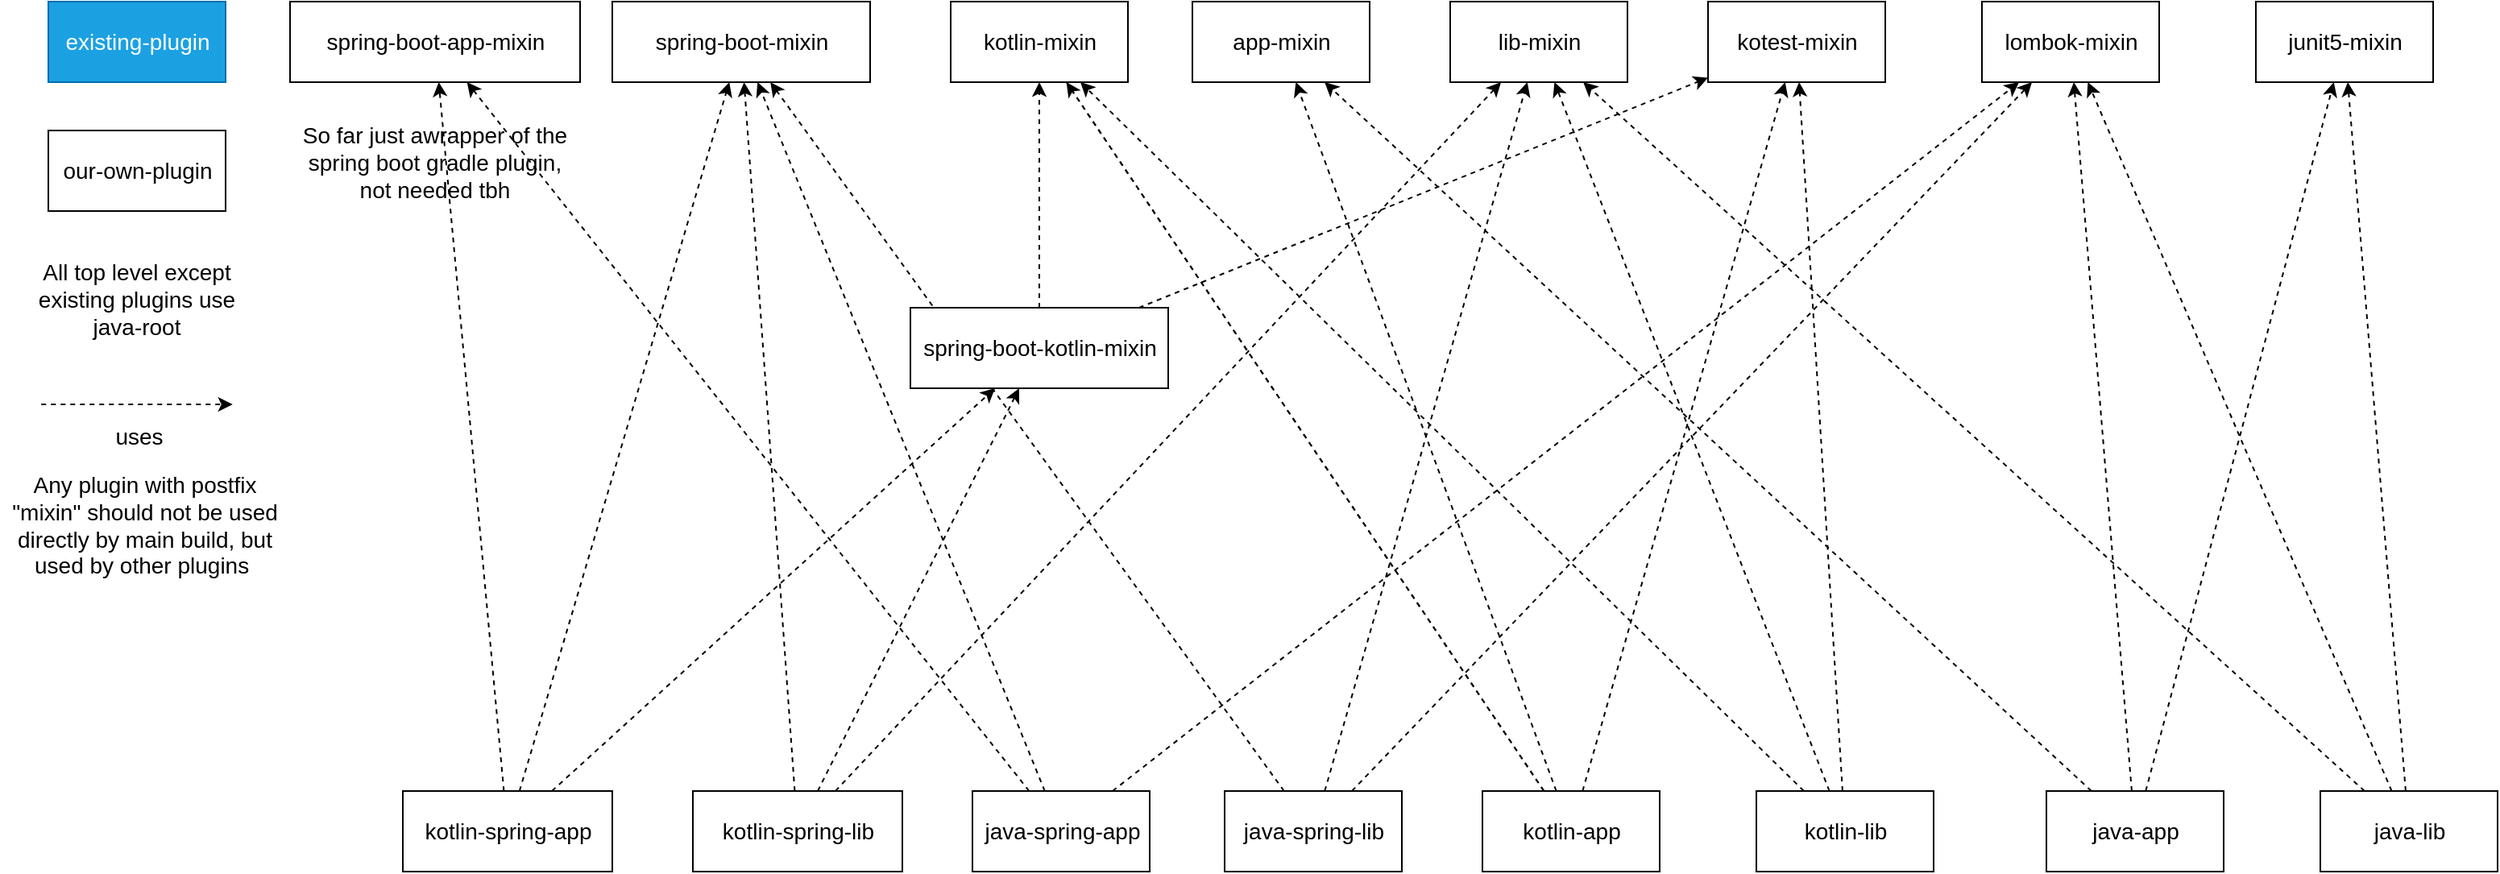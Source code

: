 <mxfile version="20.5.2" type="device"><diagram id="C5RBs43oDa-KdzZeNtuy" name="Original"><mxGraphModel dx="1365" dy="819" grid="1" gridSize="10" guides="1" tooltips="1" connect="1" arrows="1" fold="1" page="1" pageScale="1" pageWidth="827" pageHeight="1169" math="0" shadow="0"><root><mxCell id="WIyWlLk6GJQsqaUBKTNV-0"/><mxCell id="WIyWlLk6GJQsqaUBKTNV-1" parent="WIyWlLk6GJQsqaUBKTNV-0"/><mxCell id="U13rLyC3ijpVnZe6wkK2-4" value="So far just awrapper of the&lt;br&gt;spring boot gradle plugin, not needed tbh" style="text;html=1;strokeColor=none;fillColor=none;align=center;verticalAlign=middle;whiteSpace=wrap;rounded=0;fontFamily=Helvetica;fontSize=14;fontColor=default;" vertex="1" parent="WIyWlLk6GJQsqaUBKTNV-1"><mxGeometry x="185" y="90" width="170" height="60" as="geometry"/></mxCell><mxCell id="raQsjvOIOzGQ7u1p56Rl-12" style="rounded=0;orthogonalLoop=1;jettySize=auto;html=1;dashed=1;fontSize=14;" parent="WIyWlLk6GJQsqaUBKTNV-1" source="raQsjvOIOzGQ7u1p56Rl-2" target="raQsjvOIOzGQ7u1p56Rl-8" edge="1"><mxGeometry relative="1" as="geometry"/></mxCell><mxCell id="raQsjvOIOzGQ7u1p56Rl-14" style="rounded=0;orthogonalLoop=1;jettySize=auto;html=1;dashed=1;fontSize=14;" parent="WIyWlLk6GJQsqaUBKTNV-1" source="raQsjvOIOzGQ7u1p56Rl-2" target="raQsjvOIOzGQ7u1p56Rl-6" edge="1"><mxGeometry relative="1" as="geometry"/></mxCell><mxCell id="raQsjvOIOzGQ7u1p56Rl-68" style="edgeStyle=none;rounded=0;orthogonalLoop=1;jettySize=auto;html=1;dashed=1;fontSize=14;" parent="WIyWlLk6GJQsqaUBKTNV-1" source="raQsjvOIOzGQ7u1p56Rl-2" target="raQsjvOIOzGQ7u1p56Rl-17" edge="1"><mxGeometry relative="1" as="geometry"/></mxCell><mxCell id="raQsjvOIOzGQ7u1p56Rl-2" value="java-app" style="html=1;fontSize=14;" parent="WIyWlLk6GJQsqaUBKTNV-1" vertex="1"><mxGeometry x="1270" y="510" width="110" height="50" as="geometry"/></mxCell><mxCell id="raQsjvOIOzGQ7u1p56Rl-15" style="rounded=0;orthogonalLoop=1;jettySize=auto;html=1;dashed=1;fontSize=14;" parent="WIyWlLk6GJQsqaUBKTNV-1" source="raQsjvOIOzGQ7u1p56Rl-3" target="raQsjvOIOzGQ7u1p56Rl-8" edge="1"><mxGeometry relative="1" as="geometry"/></mxCell><mxCell id="raQsjvOIOzGQ7u1p56Rl-16" style="rounded=0;orthogonalLoop=1;jettySize=auto;html=1;dashed=1;fontSize=14;" parent="WIyWlLk6GJQsqaUBKTNV-1" source="raQsjvOIOzGQ7u1p56Rl-3" target="raQsjvOIOzGQ7u1p56Rl-6" edge="1"><mxGeometry relative="1" as="geometry"/></mxCell><mxCell id="raQsjvOIOzGQ7u1p56Rl-22" style="rounded=0;orthogonalLoop=1;jettySize=auto;html=1;dashed=1;fontSize=14;" parent="WIyWlLk6GJQsqaUBKTNV-1" source="raQsjvOIOzGQ7u1p56Rl-3" target="raQsjvOIOzGQ7u1p56Rl-18" edge="1"><mxGeometry relative="1" as="geometry"/></mxCell><mxCell id="raQsjvOIOzGQ7u1p56Rl-3" value="java-lib" style="html=1;fontSize=14;" parent="WIyWlLk6GJQsqaUBKTNV-1" vertex="1"><mxGeometry x="1440" y="510" width="110" height="50" as="geometry"/></mxCell><mxCell id="raQsjvOIOzGQ7u1p56Rl-6" value="junit5-mixin" style="html=1;fontSize=14;" parent="WIyWlLk6GJQsqaUBKTNV-1" vertex="1"><mxGeometry x="1400" y="20" width="110" height="50" as="geometry"/></mxCell><mxCell id="raQsjvOIOzGQ7u1p56Rl-8" value="lombok-mixin" style="html=1;fontSize=14;" parent="WIyWlLk6GJQsqaUBKTNV-1" vertex="1"><mxGeometry x="1230" y="20" width="110" height="50" as="geometry"/></mxCell><mxCell id="raQsjvOIOzGQ7u1p56Rl-17" value="app-mixin" style="html=1;fontSize=14;" parent="WIyWlLk6GJQsqaUBKTNV-1" vertex="1"><mxGeometry x="740" y="20" width="110" height="50" as="geometry"/></mxCell><mxCell id="raQsjvOIOzGQ7u1p56Rl-18" value="lib-mixin" style="html=1;fontSize=14;" parent="WIyWlLk6GJQsqaUBKTNV-1" vertex="1"><mxGeometry x="900" y="20" width="110" height="50" as="geometry"/></mxCell><mxCell id="raQsjvOIOzGQ7u1p56Rl-24" value="All top level except existing plugins use java-root" style="text;html=1;strokeColor=none;fillColor=none;align=center;verticalAlign=middle;whiteSpace=wrap;rounded=0;fontSize=14;" parent="WIyWlLk6GJQsqaUBKTNV-1" vertex="1"><mxGeometry x="10" y="180" width="150" height="50" as="geometry"/></mxCell><mxCell id="raQsjvOIOzGQ7u1p56Rl-29" style="rounded=0;orthogonalLoop=1;jettySize=auto;html=1;dashed=1;fontSize=14;" parent="WIyWlLk6GJQsqaUBKTNV-1" source="raQsjvOIOzGQ7u1p56Rl-27" target="raQsjvOIOzGQ7u1p56Rl-25" edge="1"><mxGeometry relative="1" as="geometry"/></mxCell><mxCell id="raQsjvOIOzGQ7u1p56Rl-66" style="edgeStyle=none;rounded=0;orthogonalLoop=1;jettySize=auto;html=1;dashed=1;fontSize=14;" parent="WIyWlLk6GJQsqaUBKTNV-1" source="raQsjvOIOzGQ7u1p56Rl-27" target="raQsjvOIOzGQ7u1p56Rl-17" edge="1"><mxGeometry relative="1" as="geometry"/></mxCell><mxCell id="raQsjvOIOzGQ7u1p56Rl-82" style="edgeStyle=none;rounded=0;orthogonalLoop=1;jettySize=auto;html=1;dashed=1;fontSize=14;" parent="WIyWlLk6GJQsqaUBKTNV-1" source="raQsjvOIOzGQ7u1p56Rl-27" target="raQsjvOIOzGQ7u1p56Rl-80" edge="1"><mxGeometry relative="1" as="geometry"/></mxCell><mxCell id="raQsjvOIOzGQ7u1p56Rl-27" value="kotlin-app" style="html=1;fontSize=14;" parent="WIyWlLk6GJQsqaUBKTNV-1" vertex="1"><mxGeometry x="920" y="510" width="110" height="50" as="geometry"/></mxCell><mxCell id="raQsjvOIOzGQ7u1p56Rl-30" style="rounded=0;orthogonalLoop=1;jettySize=auto;html=1;dashed=1;fontSize=14;" parent="WIyWlLk6GJQsqaUBKTNV-1" source="raQsjvOIOzGQ7u1p56Rl-28" target="raQsjvOIOzGQ7u1p56Rl-25" edge="1"><mxGeometry relative="1" as="geometry"/></mxCell><mxCell id="raQsjvOIOzGQ7u1p56Rl-34" style="rounded=0;orthogonalLoop=1;jettySize=auto;html=1;dashed=1;fontSize=14;" parent="WIyWlLk6GJQsqaUBKTNV-1" source="raQsjvOIOzGQ7u1p56Rl-28" target="raQsjvOIOzGQ7u1p56Rl-18" edge="1"><mxGeometry relative="1" as="geometry"/></mxCell><mxCell id="raQsjvOIOzGQ7u1p56Rl-83" style="edgeStyle=none;rounded=0;orthogonalLoop=1;jettySize=auto;html=1;dashed=1;fontSize=14;" parent="WIyWlLk6GJQsqaUBKTNV-1" source="raQsjvOIOzGQ7u1p56Rl-28" target="raQsjvOIOzGQ7u1p56Rl-80" edge="1"><mxGeometry relative="1" as="geometry"/></mxCell><mxCell id="raQsjvOIOzGQ7u1p56Rl-28" value="kotlin-lib" style="html=1;fontSize=14;" parent="WIyWlLk6GJQsqaUBKTNV-1" vertex="1"><mxGeometry x="1090" y="510" width="110" height="50" as="geometry"/></mxCell><mxCell id="raQsjvOIOzGQ7u1p56Rl-37" style="rounded=0;orthogonalLoop=1;jettySize=auto;html=1;dashed=1;fontSize=14;" parent="WIyWlLk6GJQsqaUBKTNV-1" source="raQsjvOIOzGQ7u1p56Rl-35" target="raQsjvOIOzGQ7u1p56Rl-8" edge="1"><mxGeometry relative="1" as="geometry"/></mxCell><mxCell id="raQsjvOIOzGQ7u1p56Rl-63" style="rounded=0;orthogonalLoop=1;jettySize=auto;html=1;dashed=1;fontSize=14;" parent="WIyWlLk6GJQsqaUBKTNV-1" source="raQsjvOIOzGQ7u1p56Rl-35" target="ZStENgd4W3VJ9Ewi2s_1-3" edge="1"><mxGeometry relative="1" as="geometry"/></mxCell><mxCell id="U13rLyC3ijpVnZe6wkK2-3" style="edgeStyle=none;shape=connector;rounded=0;orthogonalLoop=1;jettySize=auto;html=1;dashed=1;labelBackgroundColor=default;strokeColor=default;fontFamily=Helvetica;fontSize=14;fontColor=default;endArrow=classic;" edge="1" parent="WIyWlLk6GJQsqaUBKTNV-1" source="raQsjvOIOzGQ7u1p56Rl-35" target="raQsjvOIOzGQ7u1p56Rl-55"><mxGeometry relative="1" as="geometry"/></mxCell><mxCell id="raQsjvOIOzGQ7u1p56Rl-35" value="java-spring-app" style="html=1;fontSize=14;" parent="WIyWlLk6GJQsqaUBKTNV-1" vertex="1"><mxGeometry x="603.5" y="510" width="110" height="50" as="geometry"/></mxCell><mxCell id="raQsjvOIOzGQ7u1p56Rl-40" style="rounded=0;orthogonalLoop=1;jettySize=auto;html=1;dashed=1;fontSize=14;" parent="WIyWlLk6GJQsqaUBKTNV-1" source="raQsjvOIOzGQ7u1p56Rl-39" target="raQsjvOIOzGQ7u1p56Rl-55" edge="1"><mxGeometry relative="1" as="geometry"><mxPoint x="535.417" y="260" as="targetPoint"/></mxGeometry></mxCell><mxCell id="raQsjvOIOzGQ7u1p56Rl-43" style="rounded=0;orthogonalLoop=1;jettySize=auto;html=1;dashed=1;fontSize=14;" parent="WIyWlLk6GJQsqaUBKTNV-1" source="raQsjvOIOzGQ7u1p56Rl-39" target="raQsjvOIOzGQ7u1p56Rl-8" edge="1"><mxGeometry relative="1" as="geometry"/></mxCell><mxCell id="raQsjvOIOzGQ7u1p56Rl-39" value="java-spring-lib" style="html=1;fontSize=14;" parent="WIyWlLk6GJQsqaUBKTNV-1" vertex="1"><mxGeometry x="760" y="510" width="110" height="50" as="geometry"/></mxCell><mxCell id="raQsjvOIOzGQ7u1p56Rl-75" style="edgeStyle=none;rounded=0;orthogonalLoop=1;jettySize=auto;html=1;dashed=1;fontSize=14;" parent="WIyWlLk6GJQsqaUBKTNV-1" source="raQsjvOIOzGQ7u1p56Rl-45" target="raQsjvOIOzGQ7u1p56Rl-72" edge="1"><mxGeometry relative="1" as="geometry"/></mxCell><mxCell id="U13rLyC3ijpVnZe6wkK2-2" style="edgeStyle=none;rounded=0;orthogonalLoop=1;jettySize=auto;html=1;fontSize=14;dashed=1;" edge="1" parent="WIyWlLk6GJQsqaUBKTNV-1" source="raQsjvOIOzGQ7u1p56Rl-45" target="raQsjvOIOzGQ7u1p56Rl-55"><mxGeometry relative="1" as="geometry"/></mxCell><mxCell id="U13rLyC3ijpVnZe6wkK2-6" style="edgeStyle=none;shape=connector;rounded=0;orthogonalLoop=1;jettySize=auto;html=1;dashed=1;labelBackgroundColor=default;strokeColor=default;fontFamily=Helvetica;fontSize=14;fontColor=default;endArrow=classic;" edge="1" parent="WIyWlLk6GJQsqaUBKTNV-1" source="raQsjvOIOzGQ7u1p56Rl-45" target="ZStENgd4W3VJ9Ewi2s_1-3"><mxGeometry relative="1" as="geometry"/></mxCell><mxCell id="raQsjvOIOzGQ7u1p56Rl-45" value="kotlin-spring-app" style="html=1;fontSize=14;" parent="WIyWlLk6GJQsqaUBKTNV-1" vertex="1"><mxGeometry x="250" y="510" width="130" height="50" as="geometry"/></mxCell><mxCell id="raQsjvOIOzGQ7u1p56Rl-67" style="edgeStyle=none;rounded=0;orthogonalLoop=1;jettySize=auto;html=1;dashed=1;fontSize=14;" parent="WIyWlLk6GJQsqaUBKTNV-1" source="raQsjvOIOzGQ7u1p56Rl-46" target="raQsjvOIOzGQ7u1p56Rl-55" edge="1"><mxGeometry relative="1" as="geometry"><mxPoint x="508.75" y="260" as="targetPoint"/></mxGeometry></mxCell><mxCell id="raQsjvOIOzGQ7u1p56Rl-76" style="edgeStyle=none;rounded=0;orthogonalLoop=1;jettySize=auto;html=1;dashed=1;fontSize=14;" parent="WIyWlLk6GJQsqaUBKTNV-1" source="raQsjvOIOzGQ7u1p56Rl-46" target="raQsjvOIOzGQ7u1p56Rl-72" edge="1"><mxGeometry relative="1" as="geometry"/></mxCell><mxCell id="raQsjvOIOzGQ7u1p56Rl-46" value="kotlin-spring-lib" style="html=1;fontSize=14;" parent="WIyWlLk6GJQsqaUBKTNV-1" vertex="1"><mxGeometry x="430" y="510" width="130" height="50" as="geometry"/></mxCell><mxCell id="raQsjvOIOzGQ7u1p56Rl-55" value="spring-boot-mixin" style="html=1;fontSize=14;" parent="WIyWlLk6GJQsqaUBKTNV-1" vertex="1"><mxGeometry x="380" y="20" width="160" height="50" as="geometry"/></mxCell><mxCell id="raQsjvOIOzGQ7u1p56Rl-58" style="rounded=0;orthogonalLoop=1;jettySize=auto;html=1;dashed=1;fontSize=14;" parent="WIyWlLk6GJQsqaUBKTNV-1" source="raQsjvOIOzGQ7u1p56Rl-46" target="raQsjvOIOzGQ7u1p56Rl-18" edge="1"><mxGeometry relative="1" as="geometry"><mxPoint x="478.421" y="210" as="sourcePoint"/></mxGeometry></mxCell><mxCell id="raQsjvOIOzGQ7u1p56Rl-60" style="rounded=0;orthogonalLoop=1;jettySize=auto;html=1;dashed=1;fontSize=14;" parent="WIyWlLk6GJQsqaUBKTNV-1" source="raQsjvOIOzGQ7u1p56Rl-39" target="raQsjvOIOzGQ7u1p56Rl-18" edge="1"><mxGeometry relative="1" as="geometry"><mxPoint x="544.474" y="210" as="sourcePoint"/></mxGeometry></mxCell><mxCell id="raQsjvOIOzGQ7u1p56Rl-25" value="kotlin-mixin" style="html=1;fontSize=14;" parent="WIyWlLk6GJQsqaUBKTNV-1" vertex="1"><mxGeometry x="590" y="20" width="110" height="50" as="geometry"/></mxCell><mxCell id="raQsjvOIOzGQ7u1p56Rl-64" value="" style="rounded=0;orthogonalLoop=1;jettySize=auto;html=1;dashed=1;fontSize=14;endArrow=none;" parent="WIyWlLk6GJQsqaUBKTNV-1" source="raQsjvOIOzGQ7u1p56Rl-27" target="raQsjvOIOzGQ7u1p56Rl-25" edge="1"><mxGeometry relative="1" as="geometry"><mxPoint x="532.059" y="530" as="sourcePoint"/><mxPoint x="477.941" y="70" as="targetPoint"/></mxGeometry></mxCell><mxCell id="raQsjvOIOzGQ7u1p56Rl-74" style="edgeStyle=none;rounded=0;orthogonalLoop=1;jettySize=auto;html=1;dashed=1;fontSize=14;" parent="WIyWlLk6GJQsqaUBKTNV-1" source="raQsjvOIOzGQ7u1p56Rl-72" target="raQsjvOIOzGQ7u1p56Rl-25" edge="1"><mxGeometry relative="1" as="geometry"/></mxCell><mxCell id="raQsjvOIOzGQ7u1p56Rl-81" style="edgeStyle=none;rounded=0;orthogonalLoop=1;jettySize=auto;html=1;dashed=1;fontSize=14;" parent="WIyWlLk6GJQsqaUBKTNV-1" source="raQsjvOIOzGQ7u1p56Rl-72" target="raQsjvOIOzGQ7u1p56Rl-80" edge="1"><mxGeometry relative="1" as="geometry"/></mxCell><mxCell id="raQsjvOIOzGQ7u1p56Rl-72" value="spring-boot-kotlin-mixin" style="html=1;fontSize=14;" parent="WIyWlLk6GJQsqaUBKTNV-1" vertex="1"><mxGeometry x="565" y="210" width="160" height="50" as="geometry"/></mxCell><mxCell id="raQsjvOIOzGQ7u1p56Rl-77" style="rounded=0;orthogonalLoop=1;jettySize=auto;html=1;dashed=1;fontSize=14;" parent="WIyWlLk6GJQsqaUBKTNV-1" edge="1"><mxGeometry relative="1" as="geometry"><mxPoint x="25.63" y="270" as="sourcePoint"/><mxPoint x="144.38" y="270" as="targetPoint"/></mxGeometry></mxCell><mxCell id="raQsjvOIOzGQ7u1p56Rl-78" value="uses" style="edgeLabel;html=1;align=center;verticalAlign=middle;resizable=0;points=[];fontSize=14;" parent="raQsjvOIOzGQ7u1p56Rl-77" vertex="1" connectable="0"><mxGeometry x="0.15" y="-1" relative="1" as="geometry"><mxPoint x="-8" y="19" as="offset"/></mxGeometry></mxCell><mxCell id="raQsjvOIOzGQ7u1p56Rl-80" value="kotest-mixin" style="html=1;fontSize=14;" parent="WIyWlLk6GJQsqaUBKTNV-1" vertex="1"><mxGeometry x="1060" y="20" width="110" height="50" as="geometry"/></mxCell><mxCell id="VuP8gwxUQHvPvyphuHZh-0" value="existing-plugin" style="html=1;fontSize=14;fillColor=#1ba1e2;fontColor=#ffffff;strokeColor=#006EAF;" parent="WIyWlLk6GJQsqaUBKTNV-1" vertex="1"><mxGeometry x="30" y="20" width="110" height="50" as="geometry"/></mxCell><mxCell id="VuP8gwxUQHvPvyphuHZh-1" value="our-own-plugin" style="html=1;fontSize=14;" parent="WIyWlLk6GJQsqaUBKTNV-1" vertex="1"><mxGeometry x="30" y="100" width="110" height="50" as="geometry"/></mxCell><mxCell id="_B-cAE7zD9uw-gYqAtsZ-0" value="Any plugin with postfix &quot;mixin&quot; should not be used directly by main build, but used by other plugins&amp;nbsp;" style="text;html=1;strokeColor=none;fillColor=none;align=center;verticalAlign=middle;whiteSpace=wrap;rounded=0;fontSize=14;" parent="WIyWlLk6GJQsqaUBKTNV-1" vertex="1"><mxGeometry y="310" width="180" height="70" as="geometry"/></mxCell><mxCell id="ZStENgd4W3VJ9Ewi2s_1-3" value="spring-boot-app-mixin" style="html=1;fontSize=14;" parent="WIyWlLk6GJQsqaUBKTNV-1" vertex="1"><mxGeometry x="180" y="20" width="180" height="50" as="geometry"/></mxCell></root></mxGraphModel></diagram></mxfile>